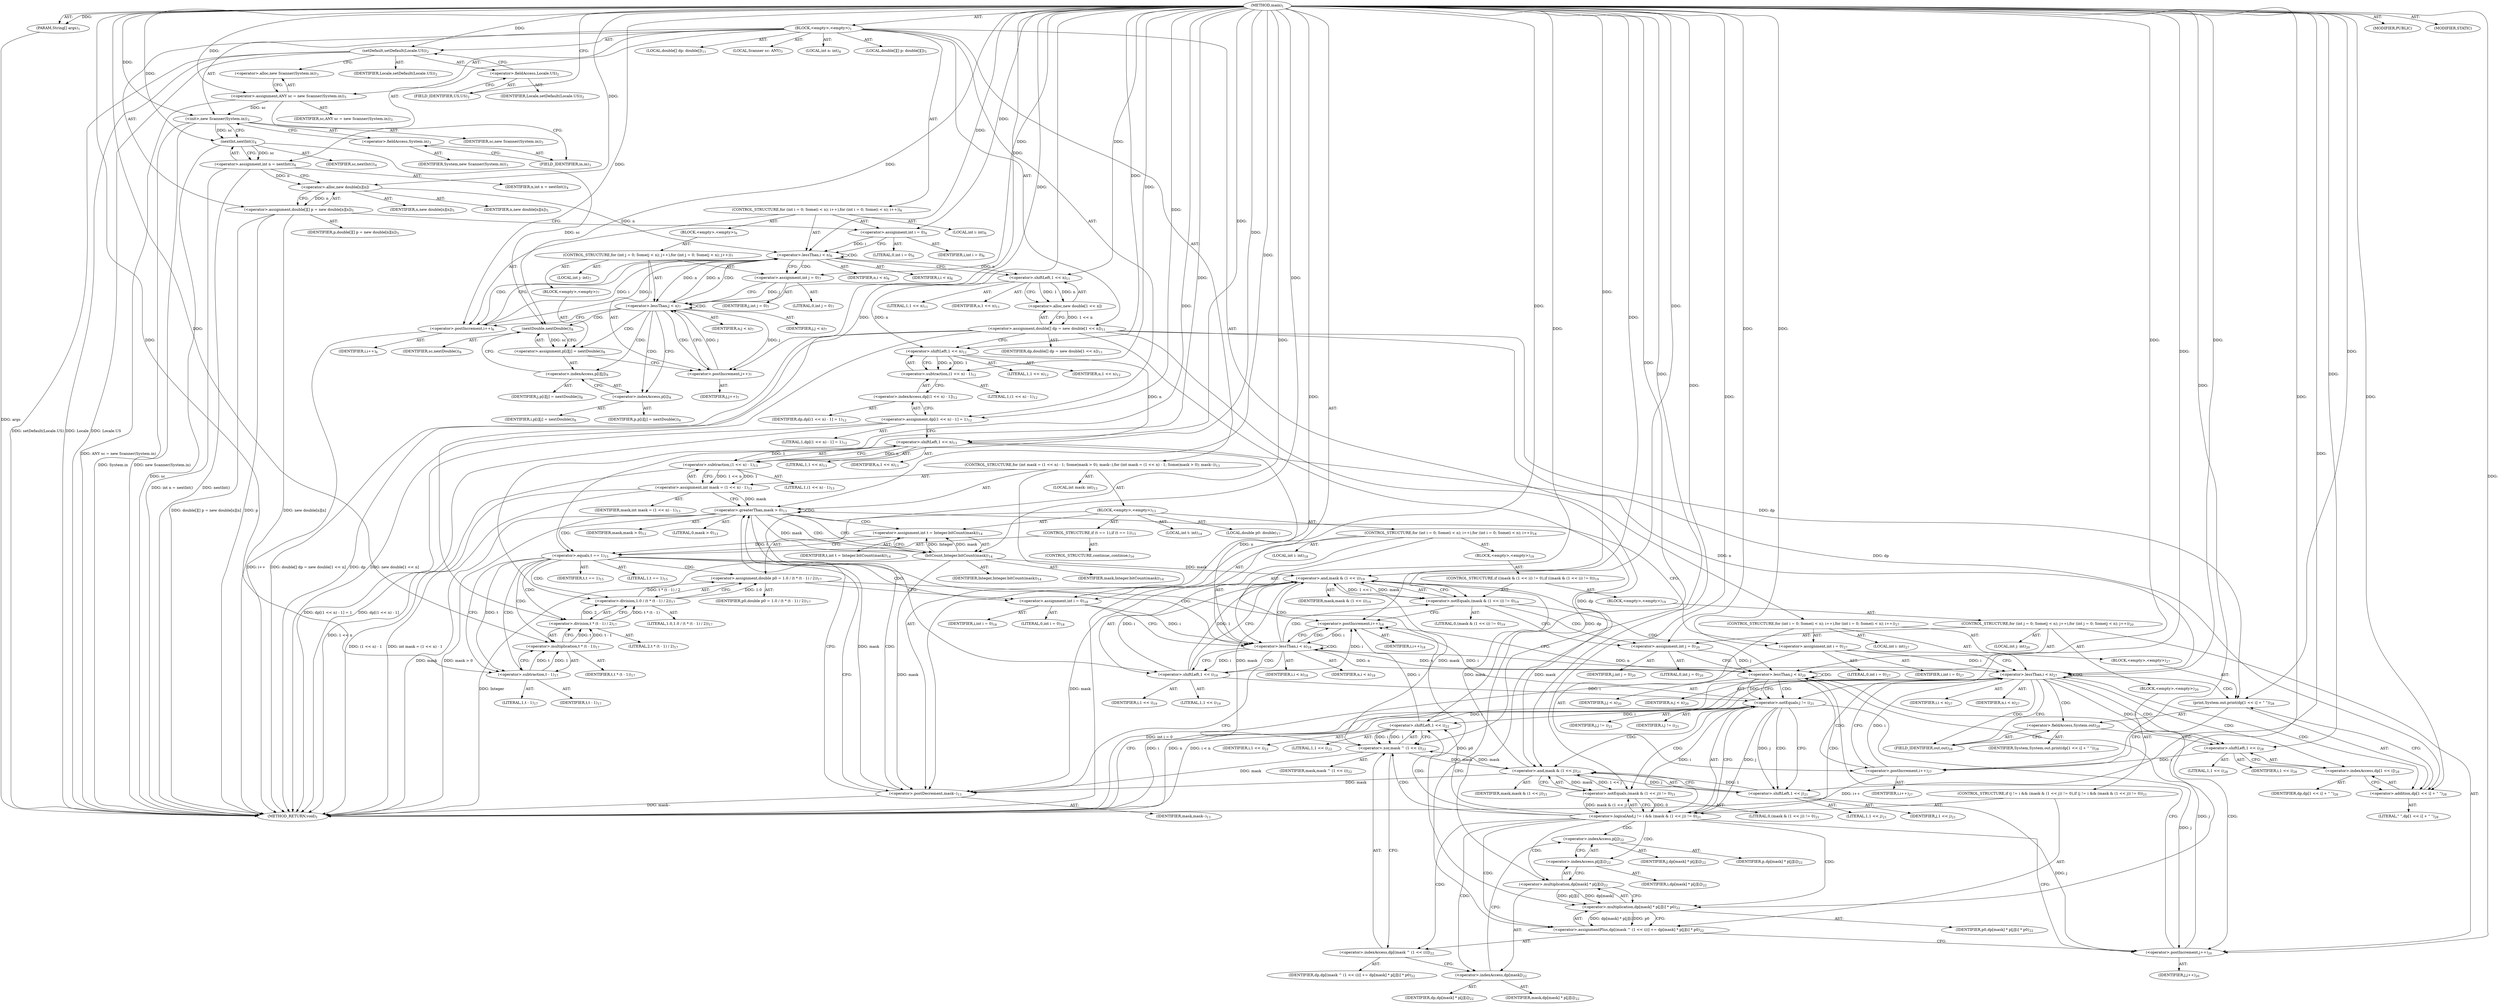digraph "main" {  
"19" [label = <(METHOD,main)<SUB>1</SUB>> ]
"20" [label = <(PARAM,String[] args)<SUB>1</SUB>> ]
"21" [label = <(BLOCK,&lt;empty&gt;,&lt;empty&gt;)<SUB>1</SUB>> ]
"22" [label = <(setDefault,setDefault(Locale.US))<SUB>2</SUB>> ]
"23" [label = <(IDENTIFIER,Locale,setDefault(Locale.US))<SUB>2</SUB>> ]
"24" [label = <(&lt;operator&gt;.fieldAccess,Locale.US)<SUB>2</SUB>> ]
"25" [label = <(IDENTIFIER,Locale,setDefault(Locale.US))<SUB>2</SUB>> ]
"26" [label = <(FIELD_IDENTIFIER,US,US)<SUB>2</SUB>> ]
"4" [label = <(LOCAL,Scanner sc: ANY)<SUB>3</SUB>> ]
"27" [label = <(&lt;operator&gt;.assignment,ANY sc = new Scanner(System.in))<SUB>3</SUB>> ]
"28" [label = <(IDENTIFIER,sc,ANY sc = new Scanner(System.in))<SUB>3</SUB>> ]
"29" [label = <(&lt;operator&gt;.alloc,new Scanner(System.in))<SUB>3</SUB>> ]
"30" [label = <(&lt;init&gt;,new Scanner(System.in))<SUB>3</SUB>> ]
"3" [label = <(IDENTIFIER,sc,new Scanner(System.in))<SUB>3</SUB>> ]
"31" [label = <(&lt;operator&gt;.fieldAccess,System.in)<SUB>3</SUB>> ]
"32" [label = <(IDENTIFIER,System,new Scanner(System.in))<SUB>3</SUB>> ]
"33" [label = <(FIELD_IDENTIFIER,in,in)<SUB>3</SUB>> ]
"34" [label = <(LOCAL,int n: int)<SUB>4</SUB>> ]
"35" [label = <(&lt;operator&gt;.assignment,int n = nextInt())<SUB>4</SUB>> ]
"36" [label = <(IDENTIFIER,n,int n = nextInt())<SUB>4</SUB>> ]
"37" [label = <(nextInt,nextInt())<SUB>4</SUB>> ]
"38" [label = <(IDENTIFIER,sc,nextInt())<SUB>4</SUB>> ]
"39" [label = <(LOCAL,double[][] p: double[][])<SUB>5</SUB>> ]
"40" [label = <(&lt;operator&gt;.assignment,double[][] p = new double[n][n])<SUB>5</SUB>> ]
"41" [label = <(IDENTIFIER,p,double[][] p = new double[n][n])<SUB>5</SUB>> ]
"42" [label = <(&lt;operator&gt;.alloc,new double[n][n])> ]
"43" [label = <(IDENTIFIER,n,new double[n][n])<SUB>5</SUB>> ]
"44" [label = <(IDENTIFIER,n,new double[n][n])<SUB>5</SUB>> ]
"45" [label = <(CONTROL_STRUCTURE,for (int i = 0; Some(i &lt; n); i++),for (int i = 0; Some(i &lt; n); i++))<SUB>6</SUB>> ]
"46" [label = <(LOCAL,int i: int)<SUB>6</SUB>> ]
"47" [label = <(&lt;operator&gt;.assignment,int i = 0)<SUB>6</SUB>> ]
"48" [label = <(IDENTIFIER,i,int i = 0)<SUB>6</SUB>> ]
"49" [label = <(LITERAL,0,int i = 0)<SUB>6</SUB>> ]
"50" [label = <(&lt;operator&gt;.lessThan,i &lt; n)<SUB>6</SUB>> ]
"51" [label = <(IDENTIFIER,i,i &lt; n)<SUB>6</SUB>> ]
"52" [label = <(IDENTIFIER,n,i &lt; n)<SUB>6</SUB>> ]
"53" [label = <(&lt;operator&gt;.postIncrement,i++)<SUB>6</SUB>> ]
"54" [label = <(IDENTIFIER,i,i++)<SUB>6</SUB>> ]
"55" [label = <(BLOCK,&lt;empty&gt;,&lt;empty&gt;)<SUB>6</SUB>> ]
"56" [label = <(CONTROL_STRUCTURE,for (int j = 0; Some(j &lt; n); j++),for (int j = 0; Some(j &lt; n); j++))<SUB>7</SUB>> ]
"57" [label = <(LOCAL,int j: int)<SUB>7</SUB>> ]
"58" [label = <(&lt;operator&gt;.assignment,int j = 0)<SUB>7</SUB>> ]
"59" [label = <(IDENTIFIER,j,int j = 0)<SUB>7</SUB>> ]
"60" [label = <(LITERAL,0,int j = 0)<SUB>7</SUB>> ]
"61" [label = <(&lt;operator&gt;.lessThan,j &lt; n)<SUB>7</SUB>> ]
"62" [label = <(IDENTIFIER,j,j &lt; n)<SUB>7</SUB>> ]
"63" [label = <(IDENTIFIER,n,j &lt; n)<SUB>7</SUB>> ]
"64" [label = <(&lt;operator&gt;.postIncrement,j++)<SUB>7</SUB>> ]
"65" [label = <(IDENTIFIER,j,j++)<SUB>7</SUB>> ]
"66" [label = <(BLOCK,&lt;empty&gt;,&lt;empty&gt;)<SUB>7</SUB>> ]
"67" [label = <(&lt;operator&gt;.assignment,p[i][j] = nextDouble())<SUB>8</SUB>> ]
"68" [label = <(&lt;operator&gt;.indexAccess,p[i][j])<SUB>8</SUB>> ]
"69" [label = <(&lt;operator&gt;.indexAccess,p[i])<SUB>8</SUB>> ]
"70" [label = <(IDENTIFIER,p,p[i][j] = nextDouble())<SUB>8</SUB>> ]
"71" [label = <(IDENTIFIER,i,p[i][j] = nextDouble())<SUB>8</SUB>> ]
"72" [label = <(IDENTIFIER,j,p[i][j] = nextDouble())<SUB>8</SUB>> ]
"73" [label = <(nextDouble,nextDouble())<SUB>8</SUB>> ]
"74" [label = <(IDENTIFIER,sc,nextDouble())<SUB>8</SUB>> ]
"75" [label = <(LOCAL,double[] dp: double[])<SUB>11</SUB>> ]
"76" [label = <(&lt;operator&gt;.assignment,double[] dp = new double[1 &lt;&lt; n])<SUB>11</SUB>> ]
"77" [label = <(IDENTIFIER,dp,double[] dp = new double[1 &lt;&lt; n])<SUB>11</SUB>> ]
"78" [label = <(&lt;operator&gt;.alloc,new double[1 &lt;&lt; n])> ]
"79" [label = <(&lt;operator&gt;.shiftLeft,1 &lt;&lt; n)<SUB>11</SUB>> ]
"80" [label = <(LITERAL,1,1 &lt;&lt; n)<SUB>11</SUB>> ]
"81" [label = <(IDENTIFIER,n,1 &lt;&lt; n)<SUB>11</SUB>> ]
"82" [label = <(&lt;operator&gt;.assignment,dp[(1 &lt;&lt; n) - 1] = 1)<SUB>12</SUB>> ]
"83" [label = <(&lt;operator&gt;.indexAccess,dp[(1 &lt;&lt; n) - 1])<SUB>12</SUB>> ]
"84" [label = <(IDENTIFIER,dp,dp[(1 &lt;&lt; n) - 1] = 1)<SUB>12</SUB>> ]
"85" [label = <(&lt;operator&gt;.subtraction,(1 &lt;&lt; n) - 1)<SUB>12</SUB>> ]
"86" [label = <(&lt;operator&gt;.shiftLeft,1 &lt;&lt; n)<SUB>12</SUB>> ]
"87" [label = <(LITERAL,1,1 &lt;&lt; n)<SUB>12</SUB>> ]
"88" [label = <(IDENTIFIER,n,1 &lt;&lt; n)<SUB>12</SUB>> ]
"89" [label = <(LITERAL,1,(1 &lt;&lt; n) - 1)<SUB>12</SUB>> ]
"90" [label = <(LITERAL,1,dp[(1 &lt;&lt; n) - 1] = 1)<SUB>12</SUB>> ]
"91" [label = <(CONTROL_STRUCTURE,for (int mask = (1 &lt;&lt; n) - 1; Some(mask &gt; 0); mask--),for (int mask = (1 &lt;&lt; n) - 1; Some(mask &gt; 0); mask--))<SUB>13</SUB>> ]
"92" [label = <(LOCAL,int mask: int)<SUB>13</SUB>> ]
"93" [label = <(&lt;operator&gt;.assignment,int mask = (1 &lt;&lt; n) - 1)<SUB>13</SUB>> ]
"94" [label = <(IDENTIFIER,mask,int mask = (1 &lt;&lt; n) - 1)<SUB>13</SUB>> ]
"95" [label = <(&lt;operator&gt;.subtraction,(1 &lt;&lt; n) - 1)<SUB>13</SUB>> ]
"96" [label = <(&lt;operator&gt;.shiftLeft,1 &lt;&lt; n)<SUB>13</SUB>> ]
"97" [label = <(LITERAL,1,1 &lt;&lt; n)<SUB>13</SUB>> ]
"98" [label = <(IDENTIFIER,n,1 &lt;&lt; n)<SUB>13</SUB>> ]
"99" [label = <(LITERAL,1,(1 &lt;&lt; n) - 1)<SUB>13</SUB>> ]
"100" [label = <(&lt;operator&gt;.greaterThan,mask &gt; 0)<SUB>13</SUB>> ]
"101" [label = <(IDENTIFIER,mask,mask &gt; 0)<SUB>13</SUB>> ]
"102" [label = <(LITERAL,0,mask &gt; 0)<SUB>13</SUB>> ]
"103" [label = <(&lt;operator&gt;.postDecrement,mask--)<SUB>13</SUB>> ]
"104" [label = <(IDENTIFIER,mask,mask--)<SUB>13</SUB>> ]
"105" [label = <(BLOCK,&lt;empty&gt;,&lt;empty&gt;)<SUB>13</SUB>> ]
"106" [label = <(LOCAL,int t: int)<SUB>14</SUB>> ]
"107" [label = <(&lt;operator&gt;.assignment,int t = Integer.bitCount(mask))<SUB>14</SUB>> ]
"108" [label = <(IDENTIFIER,t,int t = Integer.bitCount(mask))<SUB>14</SUB>> ]
"109" [label = <(bitCount,Integer.bitCount(mask))<SUB>14</SUB>> ]
"110" [label = <(IDENTIFIER,Integer,Integer.bitCount(mask))<SUB>14</SUB>> ]
"111" [label = <(IDENTIFIER,mask,Integer.bitCount(mask))<SUB>14</SUB>> ]
"112" [label = <(CONTROL_STRUCTURE,if (t == 1),if (t == 1))<SUB>15</SUB>> ]
"113" [label = <(&lt;operator&gt;.equals,t == 1)<SUB>15</SUB>> ]
"114" [label = <(IDENTIFIER,t,t == 1)<SUB>15</SUB>> ]
"115" [label = <(LITERAL,1,t == 1)<SUB>15</SUB>> ]
"116" [label = <(CONTROL_STRUCTURE,continue;,continue;)<SUB>16</SUB>> ]
"117" [label = <(LOCAL,double p0: double)<SUB>17</SUB>> ]
"118" [label = <(&lt;operator&gt;.assignment,double p0 = 1.0 / (t * (t - 1) / 2))<SUB>17</SUB>> ]
"119" [label = <(IDENTIFIER,p0,double p0 = 1.0 / (t * (t - 1) / 2))<SUB>17</SUB>> ]
"120" [label = <(&lt;operator&gt;.division,1.0 / (t * (t - 1) / 2))<SUB>17</SUB>> ]
"121" [label = <(LITERAL,1.0,1.0 / (t * (t - 1) / 2))<SUB>17</SUB>> ]
"122" [label = <(&lt;operator&gt;.division,t * (t - 1) / 2)<SUB>17</SUB>> ]
"123" [label = <(&lt;operator&gt;.multiplication,t * (t - 1))<SUB>17</SUB>> ]
"124" [label = <(IDENTIFIER,t,t * (t - 1))<SUB>17</SUB>> ]
"125" [label = <(&lt;operator&gt;.subtraction,t - 1)<SUB>17</SUB>> ]
"126" [label = <(IDENTIFIER,t,t - 1)<SUB>17</SUB>> ]
"127" [label = <(LITERAL,1,t - 1)<SUB>17</SUB>> ]
"128" [label = <(LITERAL,2,t * (t - 1) / 2)<SUB>17</SUB>> ]
"129" [label = <(CONTROL_STRUCTURE,for (int i = 0; Some(i &lt; n); i++),for (int i = 0; Some(i &lt; n); i++))<SUB>18</SUB>> ]
"130" [label = <(LOCAL,int i: int)<SUB>18</SUB>> ]
"131" [label = <(&lt;operator&gt;.assignment,int i = 0)<SUB>18</SUB>> ]
"132" [label = <(IDENTIFIER,i,int i = 0)<SUB>18</SUB>> ]
"133" [label = <(LITERAL,0,int i = 0)<SUB>18</SUB>> ]
"134" [label = <(&lt;operator&gt;.lessThan,i &lt; n)<SUB>18</SUB>> ]
"135" [label = <(IDENTIFIER,i,i &lt; n)<SUB>18</SUB>> ]
"136" [label = <(IDENTIFIER,n,i &lt; n)<SUB>18</SUB>> ]
"137" [label = <(&lt;operator&gt;.postIncrement,i++)<SUB>18</SUB>> ]
"138" [label = <(IDENTIFIER,i,i++)<SUB>18</SUB>> ]
"139" [label = <(BLOCK,&lt;empty&gt;,&lt;empty&gt;)<SUB>18</SUB>> ]
"140" [label = <(CONTROL_STRUCTURE,if ((mask &amp; (1 &lt;&lt; i)) != 0),if ((mask &amp; (1 &lt;&lt; i)) != 0))<SUB>19</SUB>> ]
"141" [label = <(&lt;operator&gt;.notEquals,(mask &amp; (1 &lt;&lt; i)) != 0)<SUB>19</SUB>> ]
"142" [label = <(&lt;operator&gt;.and,mask &amp; (1 &lt;&lt; i))<SUB>19</SUB>> ]
"143" [label = <(IDENTIFIER,mask,mask &amp; (1 &lt;&lt; i))<SUB>19</SUB>> ]
"144" [label = <(&lt;operator&gt;.shiftLeft,1 &lt;&lt; i)<SUB>19</SUB>> ]
"145" [label = <(LITERAL,1,1 &lt;&lt; i)<SUB>19</SUB>> ]
"146" [label = <(IDENTIFIER,i,1 &lt;&lt; i)<SUB>19</SUB>> ]
"147" [label = <(LITERAL,0,(mask &amp; (1 &lt;&lt; i)) != 0)<SUB>19</SUB>> ]
"148" [label = <(BLOCK,&lt;empty&gt;,&lt;empty&gt;)<SUB>19</SUB>> ]
"149" [label = <(CONTROL_STRUCTURE,for (int j = 0; Some(j &lt; n); j++),for (int j = 0; Some(j &lt; n); j++))<SUB>20</SUB>> ]
"150" [label = <(LOCAL,int j: int)<SUB>20</SUB>> ]
"151" [label = <(&lt;operator&gt;.assignment,int j = 0)<SUB>20</SUB>> ]
"152" [label = <(IDENTIFIER,j,int j = 0)<SUB>20</SUB>> ]
"153" [label = <(LITERAL,0,int j = 0)<SUB>20</SUB>> ]
"154" [label = <(&lt;operator&gt;.lessThan,j &lt; n)<SUB>20</SUB>> ]
"155" [label = <(IDENTIFIER,j,j &lt; n)<SUB>20</SUB>> ]
"156" [label = <(IDENTIFIER,n,j &lt; n)<SUB>20</SUB>> ]
"157" [label = <(&lt;operator&gt;.postIncrement,j++)<SUB>20</SUB>> ]
"158" [label = <(IDENTIFIER,j,j++)<SUB>20</SUB>> ]
"159" [label = <(BLOCK,&lt;empty&gt;,&lt;empty&gt;)<SUB>20</SUB>> ]
"160" [label = <(CONTROL_STRUCTURE,if (j != i &amp;&amp; (mask &amp; (1 &lt;&lt; j)) != 0),if (j != i &amp;&amp; (mask &amp; (1 &lt;&lt; j)) != 0))<SUB>21</SUB>> ]
"161" [label = <(&lt;operator&gt;.logicalAnd,j != i &amp;&amp; (mask &amp; (1 &lt;&lt; j)) != 0)<SUB>21</SUB>> ]
"162" [label = <(&lt;operator&gt;.notEquals,j != i)<SUB>21</SUB>> ]
"163" [label = <(IDENTIFIER,j,j != i)<SUB>21</SUB>> ]
"164" [label = <(IDENTIFIER,i,j != i)<SUB>21</SUB>> ]
"165" [label = <(&lt;operator&gt;.notEquals,(mask &amp; (1 &lt;&lt; j)) != 0)<SUB>21</SUB>> ]
"166" [label = <(&lt;operator&gt;.and,mask &amp; (1 &lt;&lt; j))<SUB>21</SUB>> ]
"167" [label = <(IDENTIFIER,mask,mask &amp; (1 &lt;&lt; j))<SUB>21</SUB>> ]
"168" [label = <(&lt;operator&gt;.shiftLeft,1 &lt;&lt; j)<SUB>21</SUB>> ]
"169" [label = <(LITERAL,1,1 &lt;&lt; j)<SUB>21</SUB>> ]
"170" [label = <(IDENTIFIER,j,1 &lt;&lt; j)<SUB>21</SUB>> ]
"171" [label = <(LITERAL,0,(mask &amp; (1 &lt;&lt; j)) != 0)<SUB>21</SUB>> ]
"172" [label = <(&lt;operator&gt;.assignmentPlus,dp[(mask ^ (1 &lt;&lt; i))] += dp[mask] * p[j][i] * p0)<SUB>22</SUB>> ]
"173" [label = <(&lt;operator&gt;.indexAccess,dp[(mask ^ (1 &lt;&lt; i))])<SUB>22</SUB>> ]
"174" [label = <(IDENTIFIER,dp,dp[(mask ^ (1 &lt;&lt; i))] += dp[mask] * p[j][i] * p0)<SUB>22</SUB>> ]
"175" [label = <(&lt;operator&gt;.xor,mask ^ (1 &lt;&lt; i))<SUB>22</SUB>> ]
"176" [label = <(IDENTIFIER,mask,mask ^ (1 &lt;&lt; i))<SUB>22</SUB>> ]
"177" [label = <(&lt;operator&gt;.shiftLeft,1 &lt;&lt; i)<SUB>22</SUB>> ]
"178" [label = <(LITERAL,1,1 &lt;&lt; i)<SUB>22</SUB>> ]
"179" [label = <(IDENTIFIER,i,1 &lt;&lt; i)<SUB>22</SUB>> ]
"180" [label = <(&lt;operator&gt;.multiplication,dp[mask] * p[j][i] * p0)<SUB>22</SUB>> ]
"181" [label = <(&lt;operator&gt;.multiplication,dp[mask] * p[j][i])<SUB>22</SUB>> ]
"182" [label = <(&lt;operator&gt;.indexAccess,dp[mask])<SUB>22</SUB>> ]
"183" [label = <(IDENTIFIER,dp,dp[mask] * p[j][i])<SUB>22</SUB>> ]
"184" [label = <(IDENTIFIER,mask,dp[mask] * p[j][i])<SUB>22</SUB>> ]
"185" [label = <(&lt;operator&gt;.indexAccess,p[j][i])<SUB>22</SUB>> ]
"186" [label = <(&lt;operator&gt;.indexAccess,p[j])<SUB>22</SUB>> ]
"187" [label = <(IDENTIFIER,p,dp[mask] * p[j][i])<SUB>22</SUB>> ]
"188" [label = <(IDENTIFIER,j,dp[mask] * p[j][i])<SUB>22</SUB>> ]
"189" [label = <(IDENTIFIER,i,dp[mask] * p[j][i])<SUB>22</SUB>> ]
"190" [label = <(IDENTIFIER,p0,dp[mask] * p[j][i] * p0)<SUB>22</SUB>> ]
"191" [label = <(CONTROL_STRUCTURE,for (int i = 0; Some(i &lt; n); i++),for (int i = 0; Some(i &lt; n); i++))<SUB>27</SUB>> ]
"192" [label = <(LOCAL,int i: int)<SUB>27</SUB>> ]
"193" [label = <(&lt;operator&gt;.assignment,int i = 0)<SUB>27</SUB>> ]
"194" [label = <(IDENTIFIER,i,int i = 0)<SUB>27</SUB>> ]
"195" [label = <(LITERAL,0,int i = 0)<SUB>27</SUB>> ]
"196" [label = <(&lt;operator&gt;.lessThan,i &lt; n)<SUB>27</SUB>> ]
"197" [label = <(IDENTIFIER,i,i &lt; n)<SUB>27</SUB>> ]
"198" [label = <(IDENTIFIER,n,i &lt; n)<SUB>27</SUB>> ]
"199" [label = <(&lt;operator&gt;.postIncrement,i++)<SUB>27</SUB>> ]
"200" [label = <(IDENTIFIER,i,i++)<SUB>27</SUB>> ]
"201" [label = <(BLOCK,&lt;empty&gt;,&lt;empty&gt;)<SUB>27</SUB>> ]
"202" [label = <(print,System.out.print(dp[1 &lt;&lt; i] + &quot; &quot;))<SUB>28</SUB>> ]
"203" [label = <(&lt;operator&gt;.fieldAccess,System.out)<SUB>28</SUB>> ]
"204" [label = <(IDENTIFIER,System,System.out.print(dp[1 &lt;&lt; i] + &quot; &quot;))<SUB>28</SUB>> ]
"205" [label = <(FIELD_IDENTIFIER,out,out)<SUB>28</SUB>> ]
"206" [label = <(&lt;operator&gt;.addition,dp[1 &lt;&lt; i] + &quot; &quot;)<SUB>28</SUB>> ]
"207" [label = <(&lt;operator&gt;.indexAccess,dp[1 &lt;&lt; i])<SUB>28</SUB>> ]
"208" [label = <(IDENTIFIER,dp,dp[1 &lt;&lt; i] + &quot; &quot;)<SUB>28</SUB>> ]
"209" [label = <(&lt;operator&gt;.shiftLeft,1 &lt;&lt; i)<SUB>28</SUB>> ]
"210" [label = <(LITERAL,1,1 &lt;&lt; i)<SUB>28</SUB>> ]
"211" [label = <(IDENTIFIER,i,1 &lt;&lt; i)<SUB>28</SUB>> ]
"212" [label = <(LITERAL,&quot; &quot;,dp[1 &lt;&lt; i] + &quot; &quot;)<SUB>28</SUB>> ]
"213" [label = <(MODIFIER,PUBLIC)> ]
"214" [label = <(MODIFIER,STATIC)> ]
"215" [label = <(METHOD_RETURN,void)<SUB>1</SUB>> ]
  "19" -> "20"  [ label = "AST: "] 
  "19" -> "21"  [ label = "AST: "] 
  "19" -> "213"  [ label = "AST: "] 
  "19" -> "214"  [ label = "AST: "] 
  "19" -> "215"  [ label = "AST: "] 
  "21" -> "22"  [ label = "AST: "] 
  "21" -> "4"  [ label = "AST: "] 
  "21" -> "27"  [ label = "AST: "] 
  "21" -> "30"  [ label = "AST: "] 
  "21" -> "34"  [ label = "AST: "] 
  "21" -> "35"  [ label = "AST: "] 
  "21" -> "39"  [ label = "AST: "] 
  "21" -> "40"  [ label = "AST: "] 
  "21" -> "45"  [ label = "AST: "] 
  "21" -> "75"  [ label = "AST: "] 
  "21" -> "76"  [ label = "AST: "] 
  "21" -> "82"  [ label = "AST: "] 
  "21" -> "91"  [ label = "AST: "] 
  "21" -> "191"  [ label = "AST: "] 
  "22" -> "23"  [ label = "AST: "] 
  "22" -> "24"  [ label = "AST: "] 
  "24" -> "25"  [ label = "AST: "] 
  "24" -> "26"  [ label = "AST: "] 
  "27" -> "28"  [ label = "AST: "] 
  "27" -> "29"  [ label = "AST: "] 
  "30" -> "3"  [ label = "AST: "] 
  "30" -> "31"  [ label = "AST: "] 
  "31" -> "32"  [ label = "AST: "] 
  "31" -> "33"  [ label = "AST: "] 
  "35" -> "36"  [ label = "AST: "] 
  "35" -> "37"  [ label = "AST: "] 
  "37" -> "38"  [ label = "AST: "] 
  "40" -> "41"  [ label = "AST: "] 
  "40" -> "42"  [ label = "AST: "] 
  "42" -> "43"  [ label = "AST: "] 
  "42" -> "44"  [ label = "AST: "] 
  "45" -> "46"  [ label = "AST: "] 
  "45" -> "47"  [ label = "AST: "] 
  "45" -> "50"  [ label = "AST: "] 
  "45" -> "53"  [ label = "AST: "] 
  "45" -> "55"  [ label = "AST: "] 
  "47" -> "48"  [ label = "AST: "] 
  "47" -> "49"  [ label = "AST: "] 
  "50" -> "51"  [ label = "AST: "] 
  "50" -> "52"  [ label = "AST: "] 
  "53" -> "54"  [ label = "AST: "] 
  "55" -> "56"  [ label = "AST: "] 
  "56" -> "57"  [ label = "AST: "] 
  "56" -> "58"  [ label = "AST: "] 
  "56" -> "61"  [ label = "AST: "] 
  "56" -> "64"  [ label = "AST: "] 
  "56" -> "66"  [ label = "AST: "] 
  "58" -> "59"  [ label = "AST: "] 
  "58" -> "60"  [ label = "AST: "] 
  "61" -> "62"  [ label = "AST: "] 
  "61" -> "63"  [ label = "AST: "] 
  "64" -> "65"  [ label = "AST: "] 
  "66" -> "67"  [ label = "AST: "] 
  "67" -> "68"  [ label = "AST: "] 
  "67" -> "73"  [ label = "AST: "] 
  "68" -> "69"  [ label = "AST: "] 
  "68" -> "72"  [ label = "AST: "] 
  "69" -> "70"  [ label = "AST: "] 
  "69" -> "71"  [ label = "AST: "] 
  "73" -> "74"  [ label = "AST: "] 
  "76" -> "77"  [ label = "AST: "] 
  "76" -> "78"  [ label = "AST: "] 
  "78" -> "79"  [ label = "AST: "] 
  "79" -> "80"  [ label = "AST: "] 
  "79" -> "81"  [ label = "AST: "] 
  "82" -> "83"  [ label = "AST: "] 
  "82" -> "90"  [ label = "AST: "] 
  "83" -> "84"  [ label = "AST: "] 
  "83" -> "85"  [ label = "AST: "] 
  "85" -> "86"  [ label = "AST: "] 
  "85" -> "89"  [ label = "AST: "] 
  "86" -> "87"  [ label = "AST: "] 
  "86" -> "88"  [ label = "AST: "] 
  "91" -> "92"  [ label = "AST: "] 
  "91" -> "93"  [ label = "AST: "] 
  "91" -> "100"  [ label = "AST: "] 
  "91" -> "103"  [ label = "AST: "] 
  "91" -> "105"  [ label = "AST: "] 
  "93" -> "94"  [ label = "AST: "] 
  "93" -> "95"  [ label = "AST: "] 
  "95" -> "96"  [ label = "AST: "] 
  "95" -> "99"  [ label = "AST: "] 
  "96" -> "97"  [ label = "AST: "] 
  "96" -> "98"  [ label = "AST: "] 
  "100" -> "101"  [ label = "AST: "] 
  "100" -> "102"  [ label = "AST: "] 
  "103" -> "104"  [ label = "AST: "] 
  "105" -> "106"  [ label = "AST: "] 
  "105" -> "107"  [ label = "AST: "] 
  "105" -> "112"  [ label = "AST: "] 
  "105" -> "117"  [ label = "AST: "] 
  "105" -> "118"  [ label = "AST: "] 
  "105" -> "129"  [ label = "AST: "] 
  "107" -> "108"  [ label = "AST: "] 
  "107" -> "109"  [ label = "AST: "] 
  "109" -> "110"  [ label = "AST: "] 
  "109" -> "111"  [ label = "AST: "] 
  "112" -> "113"  [ label = "AST: "] 
  "112" -> "116"  [ label = "AST: "] 
  "113" -> "114"  [ label = "AST: "] 
  "113" -> "115"  [ label = "AST: "] 
  "118" -> "119"  [ label = "AST: "] 
  "118" -> "120"  [ label = "AST: "] 
  "120" -> "121"  [ label = "AST: "] 
  "120" -> "122"  [ label = "AST: "] 
  "122" -> "123"  [ label = "AST: "] 
  "122" -> "128"  [ label = "AST: "] 
  "123" -> "124"  [ label = "AST: "] 
  "123" -> "125"  [ label = "AST: "] 
  "125" -> "126"  [ label = "AST: "] 
  "125" -> "127"  [ label = "AST: "] 
  "129" -> "130"  [ label = "AST: "] 
  "129" -> "131"  [ label = "AST: "] 
  "129" -> "134"  [ label = "AST: "] 
  "129" -> "137"  [ label = "AST: "] 
  "129" -> "139"  [ label = "AST: "] 
  "131" -> "132"  [ label = "AST: "] 
  "131" -> "133"  [ label = "AST: "] 
  "134" -> "135"  [ label = "AST: "] 
  "134" -> "136"  [ label = "AST: "] 
  "137" -> "138"  [ label = "AST: "] 
  "139" -> "140"  [ label = "AST: "] 
  "140" -> "141"  [ label = "AST: "] 
  "140" -> "148"  [ label = "AST: "] 
  "141" -> "142"  [ label = "AST: "] 
  "141" -> "147"  [ label = "AST: "] 
  "142" -> "143"  [ label = "AST: "] 
  "142" -> "144"  [ label = "AST: "] 
  "144" -> "145"  [ label = "AST: "] 
  "144" -> "146"  [ label = "AST: "] 
  "148" -> "149"  [ label = "AST: "] 
  "149" -> "150"  [ label = "AST: "] 
  "149" -> "151"  [ label = "AST: "] 
  "149" -> "154"  [ label = "AST: "] 
  "149" -> "157"  [ label = "AST: "] 
  "149" -> "159"  [ label = "AST: "] 
  "151" -> "152"  [ label = "AST: "] 
  "151" -> "153"  [ label = "AST: "] 
  "154" -> "155"  [ label = "AST: "] 
  "154" -> "156"  [ label = "AST: "] 
  "157" -> "158"  [ label = "AST: "] 
  "159" -> "160"  [ label = "AST: "] 
  "160" -> "161"  [ label = "AST: "] 
  "160" -> "172"  [ label = "AST: "] 
  "161" -> "162"  [ label = "AST: "] 
  "161" -> "165"  [ label = "AST: "] 
  "162" -> "163"  [ label = "AST: "] 
  "162" -> "164"  [ label = "AST: "] 
  "165" -> "166"  [ label = "AST: "] 
  "165" -> "171"  [ label = "AST: "] 
  "166" -> "167"  [ label = "AST: "] 
  "166" -> "168"  [ label = "AST: "] 
  "168" -> "169"  [ label = "AST: "] 
  "168" -> "170"  [ label = "AST: "] 
  "172" -> "173"  [ label = "AST: "] 
  "172" -> "180"  [ label = "AST: "] 
  "173" -> "174"  [ label = "AST: "] 
  "173" -> "175"  [ label = "AST: "] 
  "175" -> "176"  [ label = "AST: "] 
  "175" -> "177"  [ label = "AST: "] 
  "177" -> "178"  [ label = "AST: "] 
  "177" -> "179"  [ label = "AST: "] 
  "180" -> "181"  [ label = "AST: "] 
  "180" -> "190"  [ label = "AST: "] 
  "181" -> "182"  [ label = "AST: "] 
  "181" -> "185"  [ label = "AST: "] 
  "182" -> "183"  [ label = "AST: "] 
  "182" -> "184"  [ label = "AST: "] 
  "185" -> "186"  [ label = "AST: "] 
  "185" -> "189"  [ label = "AST: "] 
  "186" -> "187"  [ label = "AST: "] 
  "186" -> "188"  [ label = "AST: "] 
  "191" -> "192"  [ label = "AST: "] 
  "191" -> "193"  [ label = "AST: "] 
  "191" -> "196"  [ label = "AST: "] 
  "191" -> "199"  [ label = "AST: "] 
  "191" -> "201"  [ label = "AST: "] 
  "193" -> "194"  [ label = "AST: "] 
  "193" -> "195"  [ label = "AST: "] 
  "196" -> "197"  [ label = "AST: "] 
  "196" -> "198"  [ label = "AST: "] 
  "199" -> "200"  [ label = "AST: "] 
  "201" -> "202"  [ label = "AST: "] 
  "202" -> "203"  [ label = "AST: "] 
  "202" -> "206"  [ label = "AST: "] 
  "203" -> "204"  [ label = "AST: "] 
  "203" -> "205"  [ label = "AST: "] 
  "206" -> "207"  [ label = "AST: "] 
  "206" -> "212"  [ label = "AST: "] 
  "207" -> "208"  [ label = "AST: "] 
  "207" -> "209"  [ label = "AST: "] 
  "209" -> "210"  [ label = "AST: "] 
  "209" -> "211"  [ label = "AST: "] 
  "22" -> "29"  [ label = "CFG: "] 
  "27" -> "33"  [ label = "CFG: "] 
  "30" -> "37"  [ label = "CFG: "] 
  "35" -> "42"  [ label = "CFG: "] 
  "40" -> "47"  [ label = "CFG: "] 
  "76" -> "86"  [ label = "CFG: "] 
  "82" -> "96"  [ label = "CFG: "] 
  "24" -> "22"  [ label = "CFG: "] 
  "29" -> "27"  [ label = "CFG: "] 
  "31" -> "30"  [ label = "CFG: "] 
  "37" -> "35"  [ label = "CFG: "] 
  "42" -> "40"  [ label = "CFG: "] 
  "47" -> "50"  [ label = "CFG: "] 
  "50" -> "58"  [ label = "CFG: "] 
  "50" -> "79"  [ label = "CFG: "] 
  "53" -> "50"  [ label = "CFG: "] 
  "78" -> "76"  [ label = "CFG: "] 
  "83" -> "82"  [ label = "CFG: "] 
  "93" -> "100"  [ label = "CFG: "] 
  "100" -> "109"  [ label = "CFG: "] 
  "100" -> "193"  [ label = "CFG: "] 
  "103" -> "100"  [ label = "CFG: "] 
  "193" -> "196"  [ label = "CFG: "] 
  "196" -> "215"  [ label = "CFG: "] 
  "196" -> "205"  [ label = "CFG: "] 
  "199" -> "196"  [ label = "CFG: "] 
  "26" -> "24"  [ label = "CFG: "] 
  "33" -> "31"  [ label = "CFG: "] 
  "79" -> "78"  [ label = "CFG: "] 
  "85" -> "83"  [ label = "CFG: "] 
  "95" -> "93"  [ label = "CFG: "] 
  "107" -> "113"  [ label = "CFG: "] 
  "118" -> "131"  [ label = "CFG: "] 
  "202" -> "199"  [ label = "CFG: "] 
  "58" -> "61"  [ label = "CFG: "] 
  "61" -> "69"  [ label = "CFG: "] 
  "61" -> "53"  [ label = "CFG: "] 
  "64" -> "61"  [ label = "CFG: "] 
  "86" -> "85"  [ label = "CFG: "] 
  "96" -> "95"  [ label = "CFG: "] 
  "109" -> "107"  [ label = "CFG: "] 
  "113" -> "103"  [ label = "CFG: "] 
  "113" -> "125"  [ label = "CFG: "] 
  "120" -> "118"  [ label = "CFG: "] 
  "131" -> "134"  [ label = "CFG: "] 
  "134" -> "144"  [ label = "CFG: "] 
  "134" -> "103"  [ label = "CFG: "] 
  "137" -> "134"  [ label = "CFG: "] 
  "203" -> "209"  [ label = "CFG: "] 
  "206" -> "202"  [ label = "CFG: "] 
  "67" -> "64"  [ label = "CFG: "] 
  "122" -> "120"  [ label = "CFG: "] 
  "205" -> "203"  [ label = "CFG: "] 
  "207" -> "206"  [ label = "CFG: "] 
  "68" -> "73"  [ label = "CFG: "] 
  "73" -> "67"  [ label = "CFG: "] 
  "123" -> "122"  [ label = "CFG: "] 
  "141" -> "151"  [ label = "CFG: "] 
  "141" -> "137"  [ label = "CFG: "] 
  "209" -> "207"  [ label = "CFG: "] 
  "69" -> "68"  [ label = "CFG: "] 
  "125" -> "123"  [ label = "CFG: "] 
  "142" -> "141"  [ label = "CFG: "] 
  "144" -> "142"  [ label = "CFG: "] 
  "151" -> "154"  [ label = "CFG: "] 
  "154" -> "162"  [ label = "CFG: "] 
  "154" -> "137"  [ label = "CFG: "] 
  "157" -> "154"  [ label = "CFG: "] 
  "161" -> "177"  [ label = "CFG: "] 
  "161" -> "157"  [ label = "CFG: "] 
  "172" -> "157"  [ label = "CFG: "] 
  "162" -> "161"  [ label = "CFG: "] 
  "162" -> "168"  [ label = "CFG: "] 
  "165" -> "161"  [ label = "CFG: "] 
  "173" -> "182"  [ label = "CFG: "] 
  "180" -> "172"  [ label = "CFG: "] 
  "166" -> "165"  [ label = "CFG: "] 
  "175" -> "173"  [ label = "CFG: "] 
  "181" -> "180"  [ label = "CFG: "] 
  "168" -> "166"  [ label = "CFG: "] 
  "177" -> "175"  [ label = "CFG: "] 
  "182" -> "186"  [ label = "CFG: "] 
  "185" -> "181"  [ label = "CFG: "] 
  "186" -> "185"  [ label = "CFG: "] 
  "19" -> "26"  [ label = "CFG: "] 
  "20" -> "215"  [ label = "DDG: args"] 
  "22" -> "215"  [ label = "DDG: Locale"] 
  "22" -> "215"  [ label = "DDG: Locale.US"] 
  "22" -> "215"  [ label = "DDG: setDefault(Locale.US)"] 
  "27" -> "215"  [ label = "DDG: ANY sc = new Scanner(System.in)"] 
  "30" -> "215"  [ label = "DDG: System.in"] 
  "30" -> "215"  [ label = "DDG: new Scanner(System.in)"] 
  "37" -> "215"  [ label = "DDG: sc"] 
  "35" -> "215"  [ label = "DDG: nextInt()"] 
  "35" -> "215"  [ label = "DDG: int n = nextInt()"] 
  "40" -> "215"  [ label = "DDG: p"] 
  "40" -> "215"  [ label = "DDG: new double[n][n]"] 
  "40" -> "215"  [ label = "DDG: double[][] p = new double[n][n]"] 
  "76" -> "215"  [ label = "DDG: dp"] 
  "76" -> "215"  [ label = "DDG: new double[1 &lt;&lt; n]"] 
  "76" -> "215"  [ label = "DDG: double[] dp = new double[1 &lt;&lt; n]"] 
  "82" -> "215"  [ label = "DDG: dp[(1 &lt;&lt; n) - 1]"] 
  "82" -> "215"  [ label = "DDG: dp[(1 &lt;&lt; n) - 1] = 1"] 
  "95" -> "215"  [ label = "DDG: 1 &lt;&lt; n"] 
  "93" -> "215"  [ label = "DDG: (1 &lt;&lt; n) - 1"] 
  "93" -> "215"  [ label = "DDG: int mask = (1 &lt;&lt; n) - 1"] 
  "100" -> "215"  [ label = "DDG: mask"] 
  "100" -> "215"  [ label = "DDG: mask &gt; 0"] 
  "193" -> "215"  [ label = "DDG: int i = 0"] 
  "196" -> "215"  [ label = "DDG: i"] 
  "196" -> "215"  [ label = "DDG: n"] 
  "196" -> "215"  [ label = "DDG: i &lt; n"] 
  "199" -> "215"  [ label = "DDG: i++"] 
  "103" -> "215"  [ label = "DDG: mask--"] 
  "53" -> "215"  [ label = "DDG: i++"] 
  "109" -> "215"  [ label = "DDG: Integer"] 
  "19" -> "20"  [ label = "DDG: "] 
  "19" -> "27"  [ label = "DDG: "] 
  "37" -> "35"  [ label = "DDG: sc"] 
  "42" -> "40"  [ label = "DDG: n"] 
  "78" -> "76"  [ label = "DDG: 1 &lt;&lt; n"] 
  "19" -> "82"  [ label = "DDG: "] 
  "19" -> "22"  [ label = "DDG: "] 
  "27" -> "30"  [ label = "DDG: sc"] 
  "19" -> "30"  [ label = "DDG: "] 
  "19" -> "47"  [ label = "DDG: "] 
  "95" -> "93"  [ label = "DDG: 1 &lt;&lt; n"] 
  "95" -> "93"  [ label = "DDG: 1"] 
  "19" -> "193"  [ label = "DDG: "] 
  "30" -> "37"  [ label = "DDG: sc"] 
  "19" -> "37"  [ label = "DDG: "] 
  "35" -> "42"  [ label = "DDG: n"] 
  "19" -> "42"  [ label = "DDG: "] 
  "47" -> "50"  [ label = "DDG: i"] 
  "53" -> "50"  [ label = "DDG: i"] 
  "19" -> "50"  [ label = "DDG: "] 
  "42" -> "50"  [ label = "DDG: n"] 
  "61" -> "50"  [ label = "DDG: n"] 
  "50" -> "53"  [ label = "DDG: i"] 
  "19" -> "53"  [ label = "DDG: "] 
  "79" -> "78"  [ label = "DDG: 1"] 
  "79" -> "78"  [ label = "DDG: n"] 
  "93" -> "100"  [ label = "DDG: mask"] 
  "103" -> "100"  [ label = "DDG: mask"] 
  "19" -> "100"  [ label = "DDG: "] 
  "109" -> "103"  [ label = "DDG: mask"] 
  "142" -> "103"  [ label = "DDG: mask"] 
  "166" -> "103"  [ label = "DDG: mask"] 
  "175" -> "103"  [ label = "DDG: mask"] 
  "19" -> "103"  [ label = "DDG: "] 
  "109" -> "107"  [ label = "DDG: Integer"] 
  "109" -> "107"  [ label = "DDG: mask"] 
  "120" -> "118"  [ label = "DDG: 1.0"] 
  "120" -> "118"  [ label = "DDG: t * (t - 1) / 2"] 
  "193" -> "196"  [ label = "DDG: i"] 
  "199" -> "196"  [ label = "DDG: i"] 
  "19" -> "196"  [ label = "DDG: "] 
  "96" -> "196"  [ label = "DDG: n"] 
  "134" -> "196"  [ label = "DDG: n"] 
  "209" -> "199"  [ label = "DDG: i"] 
  "19" -> "199"  [ label = "DDG: "] 
  "19" -> "58"  [ label = "DDG: "] 
  "19" -> "79"  [ label = "DDG: "] 
  "50" -> "79"  [ label = "DDG: n"] 
  "86" -> "85"  [ label = "DDG: 1"] 
  "86" -> "85"  [ label = "DDG: n"] 
  "19" -> "85"  [ label = "DDG: "] 
  "96" -> "95"  [ label = "DDG: 1"] 
  "96" -> "95"  [ label = "DDG: n"] 
  "19" -> "95"  [ label = "DDG: "] 
  "19" -> "131"  [ label = "DDG: "] 
  "76" -> "202"  [ label = "DDG: dp"] 
  "19" -> "202"  [ label = "DDG: "] 
  "58" -> "61"  [ label = "DDG: j"] 
  "64" -> "61"  [ label = "DDG: j"] 
  "19" -> "61"  [ label = "DDG: "] 
  "50" -> "61"  [ label = "DDG: n"] 
  "61" -> "64"  [ label = "DDG: j"] 
  "19" -> "64"  [ label = "DDG: "] 
  "73" -> "67"  [ label = "DDG: sc"] 
  "19" -> "86"  [ label = "DDG: "] 
  "79" -> "86"  [ label = "DDG: n"] 
  "19" -> "96"  [ label = "DDG: "] 
  "86" -> "96"  [ label = "DDG: n"] 
  "19" -> "109"  [ label = "DDG: "] 
  "100" -> "109"  [ label = "DDG: mask"] 
  "107" -> "113"  [ label = "DDG: t"] 
  "19" -> "113"  [ label = "DDG: "] 
  "19" -> "120"  [ label = "DDG: "] 
  "122" -> "120"  [ label = "DDG: t * (t - 1)"] 
  "122" -> "120"  [ label = "DDG: 2"] 
  "131" -> "134"  [ label = "DDG: i"] 
  "137" -> "134"  [ label = "DDG: i"] 
  "19" -> "134"  [ label = "DDG: "] 
  "96" -> "134"  [ label = "DDG: n"] 
  "154" -> "134"  [ label = "DDG: n"] 
  "144" -> "137"  [ label = "DDG: i"] 
  "162" -> "137"  [ label = "DDG: i"] 
  "177" -> "137"  [ label = "DDG: i"] 
  "19" -> "137"  [ label = "DDG: "] 
  "76" -> "206"  [ label = "DDG: dp"] 
  "19" -> "206"  [ label = "DDG: "] 
  "123" -> "122"  [ label = "DDG: t"] 
  "123" -> "122"  [ label = "DDG: t - 1"] 
  "19" -> "122"  [ label = "DDG: "] 
  "37" -> "73"  [ label = "DDG: sc"] 
  "19" -> "73"  [ label = "DDG: "] 
  "125" -> "123"  [ label = "DDG: t"] 
  "19" -> "123"  [ label = "DDG: "] 
  "125" -> "123"  [ label = "DDG: 1"] 
  "142" -> "141"  [ label = "DDG: mask"] 
  "142" -> "141"  [ label = "DDG: 1 &lt;&lt; i"] 
  "19" -> "141"  [ label = "DDG: "] 
  "19" -> "209"  [ label = "DDG: "] 
  "196" -> "209"  [ label = "DDG: i"] 
  "113" -> "125"  [ label = "DDG: t"] 
  "19" -> "125"  [ label = "DDG: "] 
  "109" -> "142"  [ label = "DDG: mask"] 
  "166" -> "142"  [ label = "DDG: mask"] 
  "175" -> "142"  [ label = "DDG: mask"] 
  "19" -> "142"  [ label = "DDG: "] 
  "144" -> "142"  [ label = "DDG: 1"] 
  "144" -> "142"  [ label = "DDG: i"] 
  "19" -> "151"  [ label = "DDG: "] 
  "19" -> "144"  [ label = "DDG: "] 
  "134" -> "144"  [ label = "DDG: i"] 
  "151" -> "154"  [ label = "DDG: j"] 
  "157" -> "154"  [ label = "DDG: j"] 
  "19" -> "154"  [ label = "DDG: "] 
  "134" -> "154"  [ label = "DDG: n"] 
  "162" -> "157"  [ label = "DDG: j"] 
  "168" -> "157"  [ label = "DDG: j"] 
  "19" -> "157"  [ label = "DDG: "] 
  "180" -> "172"  [ label = "DDG: dp[mask] * p[j][i]"] 
  "180" -> "172"  [ label = "DDG: p0"] 
  "162" -> "161"  [ label = "DDG: j"] 
  "162" -> "161"  [ label = "DDG: i"] 
  "165" -> "161"  [ label = "DDG: mask &amp; (1 &lt;&lt; j)"] 
  "165" -> "161"  [ label = "DDG: 0"] 
  "76" -> "172"  [ label = "DDG: dp"] 
  "154" -> "162"  [ label = "DDG: j"] 
  "19" -> "162"  [ label = "DDG: "] 
  "144" -> "162"  [ label = "DDG: i"] 
  "177" -> "162"  [ label = "DDG: i"] 
  "166" -> "165"  [ label = "DDG: mask"] 
  "166" -> "165"  [ label = "DDG: 1 &lt;&lt; j"] 
  "19" -> "165"  [ label = "DDG: "] 
  "181" -> "180"  [ label = "DDG: dp[mask]"] 
  "181" -> "180"  [ label = "DDG: p[j][i]"] 
  "118" -> "180"  [ label = "DDG: p0"] 
  "19" -> "180"  [ label = "DDG: "] 
  "142" -> "166"  [ label = "DDG: mask"] 
  "175" -> "166"  [ label = "DDG: mask"] 
  "19" -> "166"  [ label = "DDG: "] 
  "168" -> "166"  [ label = "DDG: 1"] 
  "168" -> "166"  [ label = "DDG: j"] 
  "142" -> "175"  [ label = "DDG: mask"] 
  "166" -> "175"  [ label = "DDG: mask"] 
  "19" -> "175"  [ label = "DDG: "] 
  "177" -> "175"  [ label = "DDG: 1"] 
  "177" -> "175"  [ label = "DDG: i"] 
  "76" -> "181"  [ label = "DDG: dp"] 
  "19" -> "168"  [ label = "DDG: "] 
  "162" -> "168"  [ label = "DDG: j"] 
  "19" -> "177"  [ label = "DDG: "] 
  "162" -> "177"  [ label = "DDG: i"] 
  "50" -> "50"  [ label = "CDG: "] 
  "50" -> "58"  [ label = "CDG: "] 
  "50" -> "61"  [ label = "CDG: "] 
  "50" -> "53"  [ label = "CDG: "] 
  "100" -> "107"  [ label = "CDG: "] 
  "100" -> "113"  [ label = "CDG: "] 
  "100" -> "103"  [ label = "CDG: "] 
  "100" -> "100"  [ label = "CDG: "] 
  "100" -> "109"  [ label = "CDG: "] 
  "196" -> "209"  [ label = "CDG: "] 
  "196" -> "196"  [ label = "CDG: "] 
  "196" -> "206"  [ label = "CDG: "] 
  "196" -> "207"  [ label = "CDG: "] 
  "196" -> "202"  [ label = "CDG: "] 
  "196" -> "205"  [ label = "CDG: "] 
  "196" -> "199"  [ label = "CDG: "] 
  "196" -> "203"  [ label = "CDG: "] 
  "61" -> "68"  [ label = "CDG: "] 
  "61" -> "73"  [ label = "CDG: "] 
  "61" -> "64"  [ label = "CDG: "] 
  "61" -> "69"  [ label = "CDG: "] 
  "61" -> "67"  [ label = "CDG: "] 
  "61" -> "61"  [ label = "CDG: "] 
  "113" -> "120"  [ label = "CDG: "] 
  "113" -> "131"  [ label = "CDG: "] 
  "113" -> "134"  [ label = "CDG: "] 
  "113" -> "118"  [ label = "CDG: "] 
  "113" -> "122"  [ label = "CDG: "] 
  "113" -> "123"  [ label = "CDG: "] 
  "113" -> "125"  [ label = "CDG: "] 
  "134" -> "144"  [ label = "CDG: "] 
  "134" -> "134"  [ label = "CDG: "] 
  "134" -> "137"  [ label = "CDG: "] 
  "134" -> "141"  [ label = "CDG: "] 
  "134" -> "142"  [ label = "CDG: "] 
  "141" -> "154"  [ label = "CDG: "] 
  "141" -> "151"  [ label = "CDG: "] 
  "154" -> "154"  [ label = "CDG: "] 
  "154" -> "161"  [ label = "CDG: "] 
  "154" -> "162"  [ label = "CDG: "] 
  "154" -> "157"  [ label = "CDG: "] 
  "161" -> "185"  [ label = "CDG: "] 
  "161" -> "181"  [ label = "CDG: "] 
  "161" -> "173"  [ label = "CDG: "] 
  "161" -> "182"  [ label = "CDG: "] 
  "161" -> "186"  [ label = "CDG: "] 
  "161" -> "180"  [ label = "CDG: "] 
  "161" -> "177"  [ label = "CDG: "] 
  "161" -> "175"  [ label = "CDG: "] 
  "161" -> "172"  [ label = "CDG: "] 
  "162" -> "168"  [ label = "CDG: "] 
  "162" -> "166"  [ label = "CDG: "] 
  "162" -> "165"  [ label = "CDG: "] 
}
